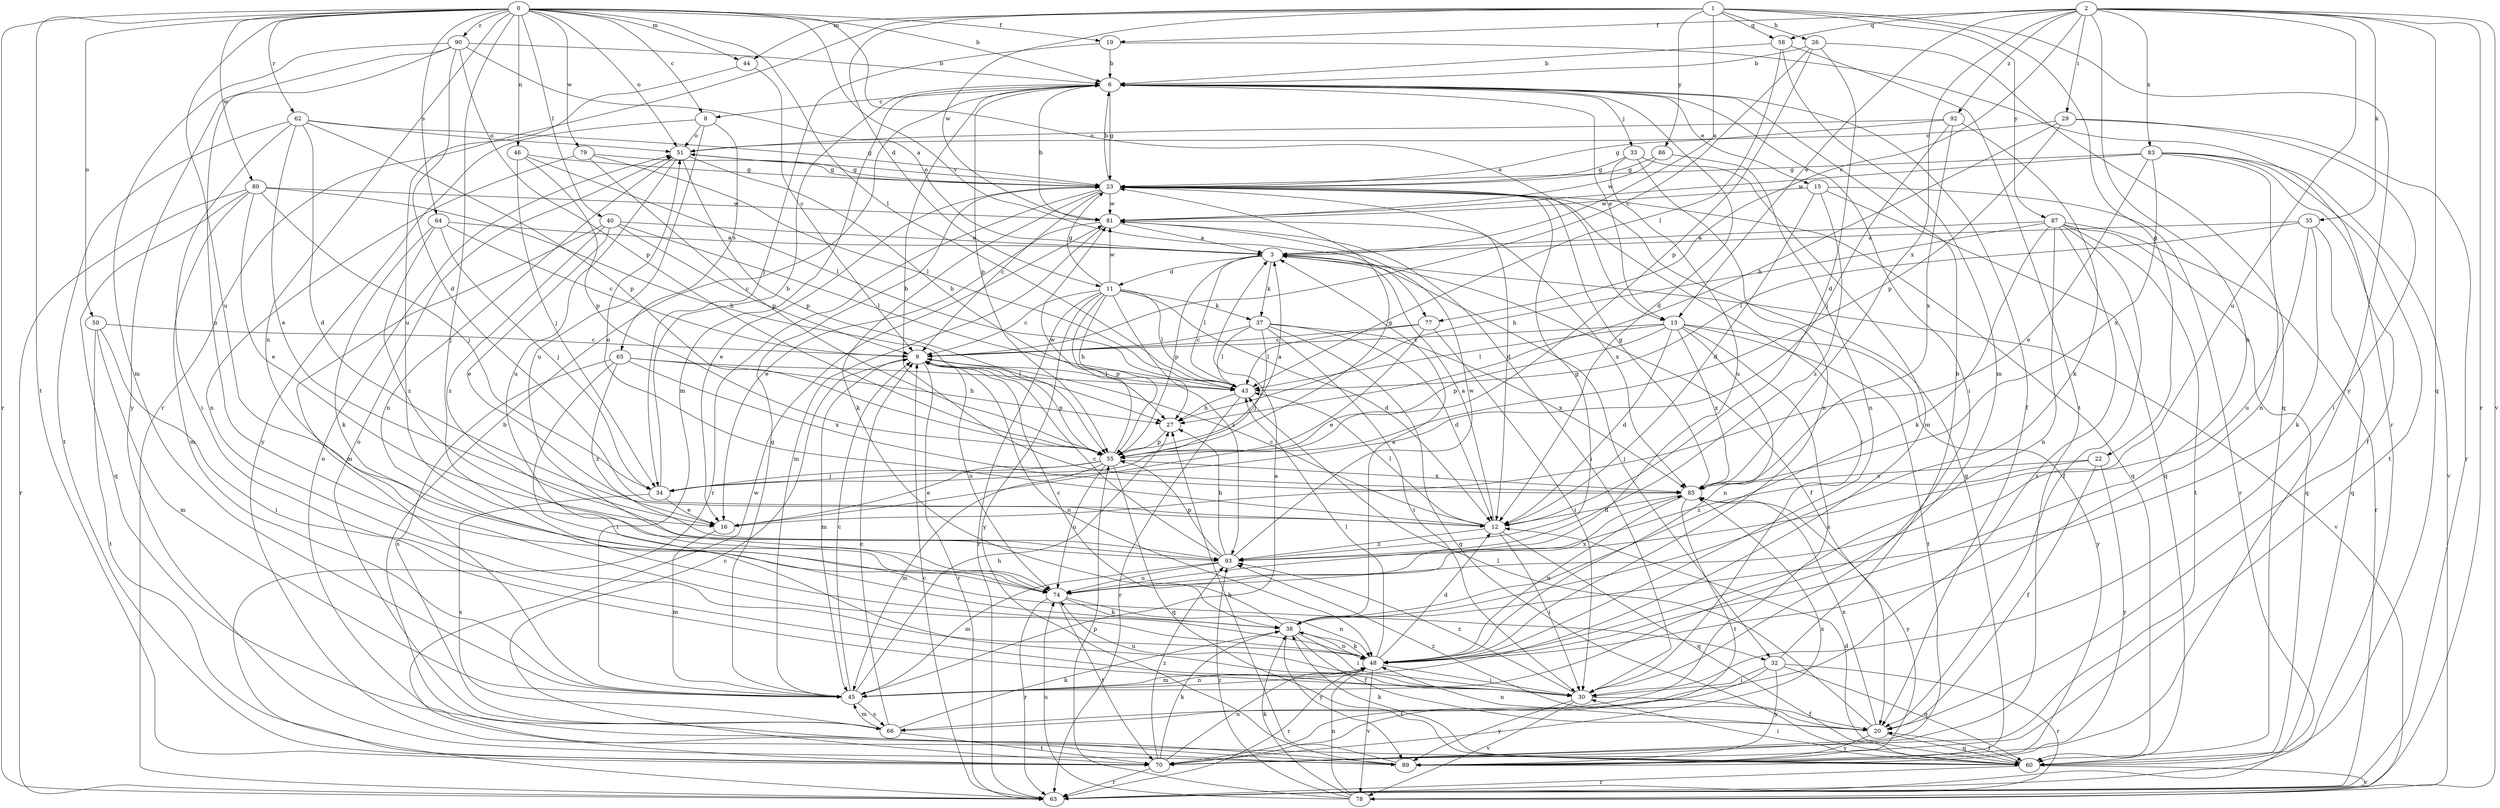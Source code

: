 strict digraph  {
0;
1;
2;
3;
6;
8;
9;
11;
12;
13;
15;
16;
19;
20;
22;
23;
26;
27;
29;
30;
32;
33;
34;
35;
37;
38;
40;
43;
44;
45;
46;
48;
50;
51;
55;
58;
60;
62;
63;
64;
65;
66;
70;
74;
77;
78;
79;
80;
81;
83;
85;
86;
87;
89;
90;
92;
93;
0 -> 6  [label=b];
0 -> 8  [label=c];
0 -> 13  [label=e];
0 -> 19  [label=f];
0 -> 32  [label=j];
0 -> 40  [label=l];
0 -> 43  [label=l];
0 -> 44  [label=m];
0 -> 46  [label=n];
0 -> 48  [label=n];
0 -> 50  [label=o];
0 -> 51  [label=o];
0 -> 62  [label=r];
0 -> 63  [label=r];
0 -> 64  [label=s];
0 -> 70  [label=t];
0 -> 74  [label=u];
0 -> 77  [label=v];
0 -> 79  [label=w];
0 -> 80  [label=w];
0 -> 90  [label=z];
1 -> 3  [label=a];
1 -> 11  [label=d];
1 -> 22  [label=g];
1 -> 26  [label=h];
1 -> 44  [label=m];
1 -> 58  [label=q];
1 -> 63  [label=r];
1 -> 81  [label=w];
1 -> 86  [label=y];
1 -> 87  [label=y];
1 -> 89  [label=y];
2 -> 13  [label=e];
2 -> 19  [label=f];
2 -> 29  [label=i];
2 -> 35  [label=k];
2 -> 48  [label=n];
2 -> 58  [label=q];
2 -> 60  [label=q];
2 -> 63  [label=r];
2 -> 74  [label=u];
2 -> 77  [label=v];
2 -> 78  [label=v];
2 -> 83  [label=x];
2 -> 85  [label=x];
2 -> 92  [label=z];
3 -> 11  [label=d];
3 -> 20  [label=f];
3 -> 32  [label=j];
3 -> 37  [label=k];
3 -> 43  [label=l];
3 -> 55  [label=p];
3 -> 78  [label=v];
6 -> 8  [label=c];
6 -> 12  [label=d];
6 -> 13  [label=e];
6 -> 15  [label=e];
6 -> 20  [label=f];
6 -> 23  [label=g];
6 -> 30  [label=i];
6 -> 33  [label=j];
6 -> 45  [label=m];
6 -> 55  [label=p];
8 -> 51  [label=o];
8 -> 65  [label=s];
8 -> 74  [label=u];
8 -> 89  [label=y];
9 -> 43  [label=l];
9 -> 45  [label=m];
9 -> 48  [label=n];
9 -> 55  [label=p];
9 -> 63  [label=r];
9 -> 74  [label=u];
11 -> 9  [label=c];
11 -> 12  [label=d];
11 -> 23  [label=g];
11 -> 27  [label=h];
11 -> 37  [label=k];
11 -> 43  [label=l];
11 -> 55  [label=p];
11 -> 63  [label=r];
11 -> 81  [label=w];
11 -> 89  [label=y];
11 -> 93  [label=z];
12 -> 3  [label=a];
12 -> 9  [label=c];
12 -> 30  [label=i];
12 -> 43  [label=l];
12 -> 51  [label=o];
12 -> 60  [label=q];
12 -> 93  [label=z];
13 -> 9  [label=c];
13 -> 12  [label=d];
13 -> 43  [label=l];
13 -> 48  [label=n];
13 -> 55  [label=p];
13 -> 66  [label=s];
13 -> 70  [label=t];
13 -> 85  [label=x];
13 -> 89  [label=y];
15 -> 12  [label=d];
15 -> 60  [label=q];
15 -> 63  [label=r];
15 -> 81  [label=w];
15 -> 93  [label=z];
16 -> 45  [label=m];
19 -> 6  [label=b];
19 -> 34  [label=j];
19 -> 63  [label=r];
20 -> 43  [label=l];
20 -> 48  [label=n];
20 -> 60  [label=q];
20 -> 85  [label=x];
20 -> 89  [label=y];
20 -> 93  [label=z];
22 -> 20  [label=f];
22 -> 85  [label=x];
22 -> 89  [label=y];
22 -> 93  [label=z];
23 -> 6  [label=b];
23 -> 9  [label=c];
23 -> 12  [label=d];
23 -> 16  [label=e];
23 -> 30  [label=i];
23 -> 38  [label=k];
23 -> 51  [label=o];
23 -> 60  [label=q];
23 -> 63  [label=r];
23 -> 81  [label=w];
26 -> 6  [label=b];
26 -> 9  [label=c];
26 -> 12  [label=d];
26 -> 55  [label=p];
26 -> 60  [label=q];
27 -> 55  [label=p];
29 -> 27  [label=h];
29 -> 30  [label=i];
29 -> 51  [label=o];
29 -> 55  [label=p];
29 -> 63  [label=r];
30 -> 20  [label=f];
30 -> 74  [label=u];
30 -> 78  [label=v];
30 -> 89  [label=y];
30 -> 93  [label=z];
32 -> 6  [label=b];
32 -> 30  [label=i];
32 -> 60  [label=q];
32 -> 63  [label=r];
32 -> 70  [label=t];
32 -> 89  [label=y];
33 -> 23  [label=g];
33 -> 45  [label=m];
33 -> 48  [label=n];
33 -> 74  [label=u];
34 -> 6  [label=b];
34 -> 16  [label=e];
34 -> 66  [label=s];
35 -> 3  [label=a];
35 -> 38  [label=k];
35 -> 43  [label=l];
35 -> 60  [label=q];
35 -> 74  [label=u];
37 -> 9  [label=c];
37 -> 12  [label=d];
37 -> 30  [label=i];
37 -> 34  [label=j];
37 -> 43  [label=l];
37 -> 60  [label=q];
37 -> 85  [label=x];
38 -> 3  [label=a];
38 -> 9  [label=c];
38 -> 20  [label=f];
38 -> 30  [label=i];
38 -> 48  [label=n];
38 -> 89  [label=y];
40 -> 3  [label=a];
40 -> 9  [label=c];
40 -> 16  [label=e];
40 -> 43  [label=l];
40 -> 45  [label=m];
40 -> 93  [label=z];
43 -> 27  [label=h];
43 -> 63  [label=r];
44 -> 9  [label=c];
44 -> 74  [label=u];
45 -> 3  [label=a];
45 -> 9  [label=c];
45 -> 23  [label=g];
45 -> 27  [label=h];
45 -> 48  [label=n];
45 -> 66  [label=s];
46 -> 23  [label=g];
46 -> 34  [label=j];
46 -> 43  [label=l];
46 -> 55  [label=p];
48 -> 12  [label=d];
48 -> 30  [label=i];
48 -> 38  [label=k];
48 -> 43  [label=l];
48 -> 45  [label=m];
48 -> 63  [label=r];
48 -> 78  [label=v];
50 -> 9  [label=c];
50 -> 30  [label=i];
50 -> 45  [label=m];
50 -> 70  [label=t];
51 -> 23  [label=g];
51 -> 27  [label=h];
51 -> 48  [label=n];
51 -> 55  [label=p];
51 -> 74  [label=u];
55 -> 3  [label=a];
55 -> 16  [label=e];
55 -> 23  [label=g];
55 -> 34  [label=j];
55 -> 45  [label=m];
55 -> 60  [label=q];
55 -> 74  [label=u];
55 -> 81  [label=w];
55 -> 85  [label=x];
58 -> 6  [label=b];
58 -> 43  [label=l];
58 -> 45  [label=m];
58 -> 70  [label=t];
60 -> 12  [label=d];
60 -> 20  [label=f];
60 -> 30  [label=i];
60 -> 38  [label=k];
60 -> 63  [label=r];
60 -> 78  [label=v];
62 -> 12  [label=d];
62 -> 16  [label=e];
62 -> 23  [label=g];
62 -> 30  [label=i];
62 -> 51  [label=o];
62 -> 55  [label=p];
62 -> 70  [label=t];
63 -> 9  [label=c];
64 -> 3  [label=a];
64 -> 9  [label=c];
64 -> 34  [label=j];
64 -> 38  [label=k];
64 -> 93  [label=z];
65 -> 27  [label=h];
65 -> 30  [label=i];
65 -> 43  [label=l];
65 -> 66  [label=s];
65 -> 85  [label=x];
65 -> 93  [label=z];
66 -> 9  [label=c];
66 -> 38  [label=k];
66 -> 45  [label=m];
66 -> 51  [label=o];
66 -> 70  [label=t];
70 -> 9  [label=c];
70 -> 38  [label=k];
70 -> 48  [label=n];
70 -> 63  [label=r];
70 -> 81  [label=w];
70 -> 85  [label=x];
70 -> 93  [label=z];
74 -> 38  [label=k];
74 -> 48  [label=n];
74 -> 63  [label=r];
74 -> 70  [label=t];
74 -> 85  [label=x];
77 -> 9  [label=c];
77 -> 16  [label=e];
77 -> 30  [label=i];
77 -> 43  [label=l];
78 -> 38  [label=k];
78 -> 48  [label=n];
78 -> 55  [label=p];
78 -> 74  [label=u];
78 -> 93  [label=z];
79 -> 23  [label=g];
79 -> 43  [label=l];
79 -> 48  [label=n];
79 -> 55  [label=p];
80 -> 16  [label=e];
80 -> 27  [label=h];
80 -> 34  [label=j];
80 -> 45  [label=m];
80 -> 60  [label=q];
80 -> 63  [label=r];
80 -> 81  [label=w];
81 -> 3  [label=a];
81 -> 6  [label=b];
81 -> 16  [label=e];
81 -> 30  [label=i];
81 -> 45  [label=m];
81 -> 85  [label=x];
83 -> 16  [label=e];
83 -> 20  [label=f];
83 -> 23  [label=g];
83 -> 48  [label=n];
83 -> 70  [label=t];
83 -> 78  [label=v];
83 -> 81  [label=w];
83 -> 85  [label=x];
85 -> 6  [label=b];
85 -> 12  [label=d];
85 -> 23  [label=g];
85 -> 48  [label=n];
85 -> 70  [label=t];
85 -> 89  [label=y];
86 -> 23  [label=g];
86 -> 48  [label=n];
86 -> 81  [label=w];
87 -> 3  [label=a];
87 -> 20  [label=f];
87 -> 27  [label=h];
87 -> 38  [label=k];
87 -> 48  [label=n];
87 -> 60  [label=q];
87 -> 63  [label=r];
87 -> 66  [label=s];
87 -> 70  [label=t];
89 -> 6  [label=b];
89 -> 23  [label=g];
89 -> 27  [label=h];
89 -> 51  [label=o];
90 -> 3  [label=a];
90 -> 6  [label=b];
90 -> 12  [label=d];
90 -> 45  [label=m];
90 -> 55  [label=p];
90 -> 74  [label=u];
90 -> 89  [label=y];
92 -> 23  [label=g];
92 -> 34  [label=j];
92 -> 38  [label=k];
92 -> 51  [label=o];
92 -> 85  [label=x];
93 -> 9  [label=c];
93 -> 23  [label=g];
93 -> 27  [label=h];
93 -> 45  [label=m];
93 -> 55  [label=p];
93 -> 74  [label=u];
93 -> 81  [label=w];
}
